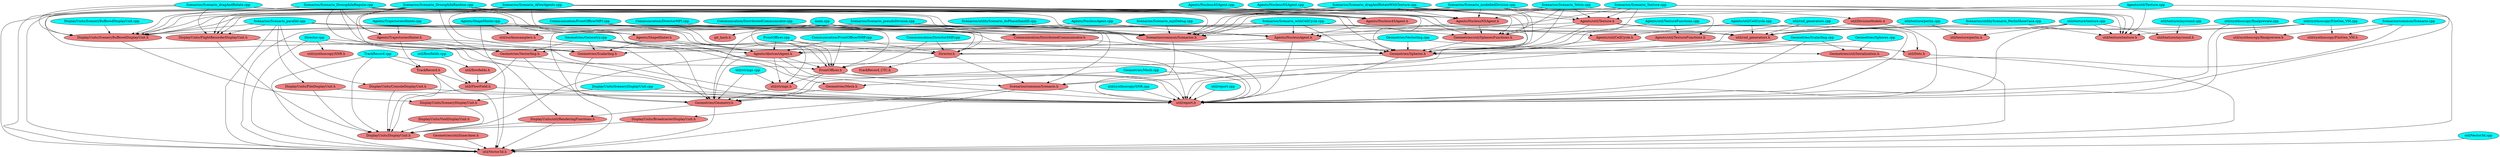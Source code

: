 digraph G {
"Agents/AbstractAgent.h" [label="Agents/AbstractAgent.h", fillcolor=lightcoral, style=filled, shape=oval];
"util/report.h" [label="util/report.h", fillcolor=lightcoral, style=filled, shape=oval];
"DisplayUnits/DisplayUnit.h" [label="DisplayUnits/DisplayUnit.h", fillcolor=lightcoral, style=filled, shape=oval];
"Geometries/Geometry.h" [label="Geometries/Geometry.h", fillcolor=lightcoral, style=filled, shape=oval];
"FrontOfficer.h" [label="FrontOfficer.h", fillcolor=lightcoral, style=filled, shape=oval];
"util/strings.h" [label="util/strings.h", fillcolor=lightcoral, style=filled, shape=oval];
"util/Vector3d.h" [label="util/Vector3d.h", fillcolor=lightcoral, style=filled, shape=oval];
"DisplayUnits/util/RenderingFunctions.h" [label="DisplayUnits/util/RenderingFunctions.h", fillcolor=lightcoral, style=filled, shape=oval];
"Scenarios/common/Scenario.h" [label="Scenarios/common/Scenario.h", fillcolor=lightcoral, style=filled, shape=oval];
"Agents/Nucleus4SAgent.cpp" [label="Agents/Nucleus4SAgent.cpp", fillcolor=cyan, style=filled, shape=oval];
"Agents/Nucleus4SAgent.h" [label="Agents/Nucleus4SAgent.h", fillcolor=lightcoral, style=filled, shape=oval];
"Agents/NucleusAgent.h" [label="Agents/NucleusAgent.h", fillcolor=lightcoral, style=filled, shape=oval];
"Geometries/Spheres.h" [label="Geometries/Spheres.h", fillcolor=lightcoral, style=filled, shape=oval];
"Agents/NucleusAgent.cpp" [label="Agents/NucleusAgent.cpp", fillcolor=cyan, style=filled, shape=oval];
"util/surfacesamplers.h" [label="util/surfacesamplers.h", fillcolor=lightcoral, style=filled, shape=oval];
"Agents/NucleusNSAgent.cpp" [label="Agents/NucleusNSAgent.cpp", fillcolor=cyan, style=filled, shape=oval];
"Agents/NucleusNSAgent.h" [label="Agents/NucleusNSAgent.h", fillcolor=lightcoral, style=filled, shape=oval];
"Geometries/util/SpheresFunctions.h" [label="Geometries/util/SpheresFunctions.h", fillcolor=lightcoral, style=filled, shape=oval];
"Agents/ShapeHinter.cpp" [label="Agents/ShapeHinter.cpp", fillcolor=cyan, style=filled, shape=oval];
"Agents/ShapeHinter.h" [label="Agents/ShapeHinter.h", fillcolor=lightcoral, style=filled, shape=oval];
"Geometries/ScalarImg.h" [label="Geometries/ScalarImg.h", fillcolor=lightcoral, style=filled, shape=oval];
"Agents/TrajectoriesHinter.cpp" [label="Agents/TrajectoriesHinter.cpp", fillcolor=cyan, style=filled, shape=oval];
"Agents/TrajectoriesHinter.h" [label="Agents/TrajectoriesHinter.h", fillcolor=lightcoral, style=filled, shape=oval];
"Geometries/VectorImg.h" [label="Geometries/VectorImg.h", fillcolor=lightcoral, style=filled, shape=oval];
"TrackRecord.h" [label="TrackRecord.h", fillcolor=lightcoral, style=filled, shape=oval];
"util/FlowField.h" [label="util/FlowField.h", fillcolor=lightcoral, style=filled, shape=oval];
"Agents/util/CellCycle.cpp" [label="Agents/util/CellCycle.cpp", fillcolor=cyan, style=filled, shape=oval];
"util/rnd_generators.h" [label="util/rnd_generators.h", fillcolor=lightcoral, style=filled, shape=oval];
"Agents/util/CellCycle.h" [label="Agents/util/CellCycle.h", fillcolor=lightcoral, style=filled, shape=oval];
"Agents/util/Texture.cpp" [label="Agents/util/Texture.cpp", fillcolor=cyan, style=filled, shape=oval];
"util/texture/texture.h" [label="util/texture/texture.h", fillcolor=lightcoral, style=filled, shape=oval];
"Agents/util/Texture.h" [label="Agents/util/Texture.h", fillcolor=lightcoral, style=filled, shape=oval];
"util/Dots.h" [label="util/Dots.h", fillcolor=lightcoral, style=filled, shape=oval];
"Agents/util/TextureFunctions.cpp" [label="Agents/util/TextureFunctions.cpp", fillcolor=cyan, style=filled, shape=oval];
"Agents/util/TextureFunctions.h" [label="Agents/util/TextureFunctions.h", fillcolor=lightcoral, style=filled, shape=oval];
"Communication/DirectorMPI.cpp" [label="Communication/DirectorMPI.cpp", fillcolor=cyan, style=filled, shape=oval];
"Communication/DistributedCommunicator.h" [label="Communication/DistributedCommunicator.h", fillcolor=lightcoral, style=filled, shape=oval];
"Director.h" [label="Director.h", fillcolor=lightcoral, style=filled, shape=oval];
"TrackRecord_CTC.h" [label="TrackRecord_CTC.h", fillcolor=lightcoral, style=filled, shape=oval];
"Communication/DirectorSMP.cpp" [label="Communication/DirectorSMP.cpp", fillcolor=cyan, style=filled, shape=oval];
"Communication/DistributedCommunicator.cpp" [label="Communication/DistributedCommunicator.cpp", fillcolor=cyan, style=filled, shape=oval];
"Communication/FrontOfficerMPI.cpp" [label="Communication/FrontOfficerMPI.cpp", fillcolor=cyan, style=filled, shape=oval];
"Communication/FrontOfficerSMP.cpp" [label="Communication/FrontOfficerSMP.cpp", fillcolor=cyan, style=filled, shape=oval];
"Director.cpp" [label="Director.cpp", fillcolor=cyan, style=filled, shape=oval];
"util/synthoscopy/SNR.h" [label="util/synthoscopy/SNR.h", fillcolor=lightcoral, style=filled, shape=oval];
"DisplayUnits/BroadcasterDisplayUnit.h" [label="DisplayUnits/BroadcasterDisplayUnit.h", fillcolor=lightcoral, style=filled, shape=oval];
"DisplayUnits/ConsoleDisplayUnit.h" [label="DisplayUnits/ConsoleDisplayUnit.h", fillcolor=lightcoral, style=filled, shape=oval];
"DisplayUnits/FileDisplayUnit.h" [label="DisplayUnits/FileDisplayUnit.h", fillcolor=lightcoral, style=filled, shape=oval];
"DisplayUnits/FlightRecorderDisplayUnit.h" [label="DisplayUnits/FlightRecorderDisplayUnit.h", fillcolor=lightcoral, style=filled, shape=oval];
"DisplayUnits/SceneryBufferedDisplayUnit.cpp" [label="DisplayUnits/SceneryBufferedDisplayUnit.cpp", fillcolor=cyan, style=filled, shape=oval];
"DisplayUnits/SceneryBufferedDisplayUnit.h" [label="DisplayUnits/SceneryBufferedDisplayUnit.h", fillcolor=lightcoral, style=filled, shape=oval];
"DisplayUnits/SceneryDisplayUnit.h" [label="DisplayUnits/SceneryDisplayUnit.h", fillcolor=lightcoral, style=filled, shape=oval];
"DisplayUnits/SceneryDisplayUnit.cpp" [label="DisplayUnits/SceneryDisplayUnit.cpp", fillcolor=cyan, style=filled, shape=oval];
"DisplayUnits/VoidDisplayUnit.h" [label="DisplayUnits/VoidDisplayUnit.h", fillcolor=lightcoral, style=filled, shape=oval];
"FrontOfficer.cpp" [label="FrontOfficer.cpp", fillcolor=cyan, style=filled, shape=oval];
"Geometries/Geometry.cpp" [label="Geometries/Geometry.cpp", fillcolor=cyan, style=filled, shape=oval];
"Geometries/Mesh.h" [label="Geometries/Mesh.h", fillcolor=lightcoral, style=filled, shape=oval];
"Geometries/Mesh.cpp" [label="Geometries/Mesh.cpp", fillcolor=cyan, style=filled, shape=oval];
"Geometries/ScalarImg.cpp" [label="Geometries/ScalarImg.cpp", fillcolor=cyan, style=filled, shape=oval];
"Geometries/util/Serialization.h" [label="Geometries/util/Serialization.h", fillcolor=lightcoral, style=filled, shape=oval];
"Geometries/Spheres.cpp" [label="Geometries/Spheres.cpp", fillcolor=cyan, style=filled, shape=oval];
"Geometries/util/InnerAxes.h" [label="Geometries/util/InnerAxes.h", fillcolor=lightcoral, style=filled, shape=oval];
"Geometries/VectorImg.cpp" [label="Geometries/VectorImg.cpp", fillcolor=cyan, style=filled, shape=oval];
"main.cpp" [label="main.cpp", fillcolor=cyan, style=filled, shape=oval];
"git_hash.h" [label="git_hash.h", fillcolor=lightcoral, style=filled, shape=oval];
"Scenarios/common/Scenarios.h" [label="Scenarios/common/Scenarios.h", fillcolor=lightcoral, style=filled, shape=oval];
"Scenarios/common/Scenario.cpp" [label="Scenarios/common/Scenario.cpp", fillcolor=cyan, style=filled, shape=oval];
"util/synthoscopy/finalpreview.h" [label="util/synthoscopy/finalpreview.h", fillcolor=lightcoral, style=filled, shape=oval];
"util/synthoscopy/FiloGen_VM.h" [label="util/synthoscopy/FiloGen_VM.h", fillcolor=lightcoral, style=filled, shape=oval];
"Scenarios/Scenario_AFewAgents.cpp" [label="Scenarios/Scenario_AFewAgents.cpp", fillcolor=cyan, style=filled, shape=oval];
"Scenarios/Scenario_dragAndRotate.cpp" [label="Scenarios/Scenario_dragAndRotate.cpp", fillcolor=cyan, style=filled, shape=oval];
"Scenarios/Scenario_dragAndRotateWithTexture.cpp" [label="Scenarios/Scenario_dragAndRotateWithTexture.cpp", fillcolor=cyan, style=filled, shape=oval];
"Scenarios/Scenario_DrosophilaRandom.cpp" [label="Scenarios/Scenario_DrosophilaRandom.cpp", fillcolor=cyan, style=filled, shape=oval];
"Scenarios/Scenario_DrosophilaRegular.cpp" [label="Scenarios/Scenario_DrosophilaRegular.cpp", fillcolor=cyan, style=filled, shape=oval];
"Scenarios/Scenario_modelledDivision.cpp" [label="Scenarios/Scenario_modelledDivision.cpp", fillcolor=cyan, style=filled, shape=oval];
"util/DivisionModels.h" [label="util/DivisionModels.h", fillcolor=lightcoral, style=filled, shape=oval];
"Scenarios/Scenario_mpiDebug.cpp" [label="Scenarios/Scenario_mpiDebug.cpp", fillcolor=cyan, style=filled, shape=oval];
"Scenarios/Scenario_parallel.cpp" [label="Scenarios/Scenario_parallel.cpp", fillcolor=cyan, style=filled, shape=oval];
"Scenarios/Scenario_pseudoDivision.cpp" [label="Scenarios/Scenario_pseudoDivision.cpp", fillcolor=cyan, style=filled, shape=oval];
"Scenarios/Scenario_Tetris.cpp" [label="Scenarios/Scenario_Tetris.cpp", fillcolor=cyan, style=filled, shape=oval];
"Scenarios/Scenario_Texture.cpp" [label="Scenarios/Scenario_Texture.cpp", fillcolor=cyan, style=filled, shape=oval];
"Scenarios/Scenario_withCellCycle.cpp" [label="Scenarios/Scenario_withCellCycle.cpp", fillcolor=cyan, style=filled, shape=oval];
"Scenarios/utilityScenario_doPhaseIIandIII.cpp" [label="Scenarios/utilityScenario_doPhaseIIandIII.cpp", fillcolor=cyan, style=filled, shape=oval];
"Scenarios/utilityScenario_PerlinShowCase.cpp" [label="Scenarios/utilityScenario_PerlinShowCase.cpp", fillcolor=cyan, style=filled, shape=oval];
"TrackRecord.cpp" [label="TrackRecord.cpp", fillcolor=cyan, style=filled, shape=oval];
"util/flowfields.cpp" [label="util/flowfields.cpp", fillcolor=cyan, style=filled, shape=oval];
"util/flowfields.h" [label="util/flowfields.h", fillcolor=lightcoral, style=filled, shape=oval];
"util/report.cpp" [label="util/report.cpp", fillcolor=cyan, style=filled, shape=oval];
"util/rnd_generators.cpp" [label="util/rnd_generators.cpp", fillcolor=cyan, style=filled, shape=oval];
"util/strings.cpp" [label="util/strings.cpp", fillcolor=cyan, style=filled, shape=oval];
"util/synthoscopy/FiloGen_VM.cpp" [label="util/synthoscopy/FiloGen_VM.cpp", fillcolor=cyan, style=filled, shape=oval];
"util/synthoscopy/finalpreview.cpp" [label="util/synthoscopy/finalpreview.cpp", fillcolor=cyan, style=filled, shape=oval];
"util/synthoscopy/SNR.cpp" [label="util/synthoscopy/SNR.cpp", fillcolor=cyan, style=filled, shape=oval];
"util/texture/myround.cpp" [label="util/texture/myround.cpp", fillcolor=cyan, style=filled, shape=oval];
"util/texture/myround.h" [label="util/texture/myround.h", fillcolor=lightcoral, style=filled, shape=oval];
"util/texture/perlin.cpp" [label="util/texture/perlin.cpp", fillcolor=cyan, style=filled, shape=oval];
"util/texture/perlin.h" [label="util/texture/perlin.h", fillcolor=lightcoral, style=filled, shape=oval];
"util/texture/texture.cpp" [label="util/texture/texture.cpp", fillcolor=cyan, style=filled, shape=oval];
"util/Vector3d.cpp" [label="util/Vector3d.cpp", fillcolor=cyan, style=filled, shape=oval];
"Agents/AbstractAgent.h" -> "util/strings.h";
"Agents/AbstractAgent.h" -> "util/report.h";
"Agents/AbstractAgent.h" -> "Geometries/Geometry.h";
"Agents/AbstractAgent.h" -> "FrontOfficer.h";
"Agents/AbstractAgent.h" -> "DisplayUnits/DisplayUnit.h";
"DisplayUnits/DisplayUnit.h" -> "util/Vector3d.h";
"Geometries/Geometry.h" -> "util/Vector3d.h";
"Geometries/Geometry.h" -> "DisplayUnits/util/RenderingFunctions.h";
"FrontOfficer.h" -> "util/strings.h";
"FrontOfficer.h" -> "Geometries/Geometry.h";
"FrontOfficer.h" -> "Scenarios/common/Scenario.h";
"FrontOfficer.h" -> "util/report.h";
"util/strings.h" -> "Geometries/Geometry.h";
"util/strings.h" -> "util/report.h";
"DisplayUnits/util/RenderingFunctions.h" -> "DisplayUnits/DisplayUnit.h";
"DisplayUnits/util/RenderingFunctions.h" -> "util/Vector3d.h";
"Scenarios/common/Scenario.h" -> "DisplayUnits/BroadcasterDisplayUnit.h";
"Scenarios/common/Scenario.h" -> "util/report.h";
"Scenarios/common/Scenario.h" -> "util/Vector3d.h";
"Agents/Nucleus4SAgent.cpp" -> "Agents/Nucleus4SAgent.h";
"Agents/Nucleus4SAgent.h" -> "Agents/NucleusAgent.h";
"Agents/NucleusAgent.h" -> "Geometries/Spheres.h";
"Agents/NucleusAgent.h" -> "Agents/AbstractAgent.h";
"Agents/NucleusAgent.h" -> "util/report.h";
"Geometries/Spheres.h" -> "Geometries/Geometry.h";
"Geometries/Spheres.h" -> "util/report.h";
"Agents/NucleusAgent.cpp" -> "Agents/NucleusAgent.h";
"Agents/NucleusAgent.cpp" -> "util/surfacesamplers.h";
"util/surfacesamplers.h" -> "Geometries/Geometry.h";
"Agents/NucleusNSAgent.cpp" -> "Agents/NucleusNSAgent.h";
"Agents/NucleusNSAgent.h" -> "Agents/NucleusAgent.h";
"Agents/NucleusNSAgent.h" -> "Geometries/util/SpheresFunctions.h";
"Geometries/util/SpheresFunctions.h" -> "Geometries/Spheres.h";
"Agents/ShapeHinter.cpp" -> "Agents/ShapeHinter.h";
"Agents/ShapeHinter.cpp" -> "util/surfacesamplers.h";
"Agents/ShapeHinter.cpp" -> "util/report.h";
"Agents/ShapeHinter.cpp" -> "DisplayUnits/util/RenderingFunctions.h";
"Agents/ShapeHinter.h" -> "Agents/AbstractAgent.h";
"Agents/ShapeHinter.h" -> "util/report.h";
"Agents/ShapeHinter.h" -> "Geometries/ScalarImg.h";
"Geometries/ScalarImg.h" -> "Geometries/Geometry.h";
"Agents/TrajectoriesHinter.cpp" -> "Agents/TrajectoriesHinter.h";
"Agents/TrajectoriesHinter.h" -> "Geometries/VectorImg.h";
"Agents/TrajectoriesHinter.h" -> "Agents/AbstractAgent.h";
"Agents/TrajectoriesHinter.h" -> "util/report.h";
"Agents/TrajectoriesHinter.h" -> "TrackRecord.h";
"Geometries/VectorImg.h" -> "util/FlowField.h";
"Geometries/VectorImg.h" -> "Geometries/Geometry.h";
"Geometries/VectorImg.h" -> "util/report.h";
"TrackRecord.h" -> "util/FlowField.h";
"TrackRecord.h" -> "util/Vector3d.h";
"TrackRecord.h" -> "DisplayUnits/DisplayUnit.h";
"util/FlowField.h" -> "util/report.h";
"util/FlowField.h" -> "DisplayUnits/DisplayUnit.h";
"Agents/util/CellCycle.cpp" -> "util/rnd_generators.h";
"Agents/util/CellCycle.cpp" -> "Agents/util/CellCycle.h";
"Agents/util/CellCycle.h" -> "util/report.h";
"Agents/util/Texture.cpp" -> "util/texture/texture.h";
"Agents/util/Texture.cpp" -> "util/report.h";
"Agents/util/Texture.cpp" -> "Agents/util/Texture.h";
"Agents/util/Texture.h" -> "util/report.h";
"Agents/util/Texture.h" -> "util/rnd_generators.h";
"Agents/util/Texture.h" -> "Geometries/Geometry.h";
"Agents/util/Texture.h" -> "Geometries/Spheres.h";
"Agents/util/Texture.h" -> "util/Dots.h";
"Agents/util/Texture.h" -> "Geometries/util/SpheresFunctions.h";
"util/Dots.h" -> "util/Vector3d.h";
"Agents/util/TextureFunctions.cpp" -> "Geometries/Spheres.h";
"Agents/util/TextureFunctions.cpp" -> "Agents/util/TextureFunctions.h";
"Agents/util/TextureFunctions.h" -> "Geometries/Spheres.h";
"Agents/util/TextureFunctions.h" -> "util/Dots.h";
"Communication/DirectorMPI.cpp" -> "Communication/DistributedCommunicator.h";
"Communication/DirectorMPI.cpp" -> "Director.h";
"Communication/DirectorMPI.cpp" -> "FrontOfficer.h";
"Communication/DistributedCommunicator.h" -> "Agents/AbstractAgent.h";
"Communication/DistributedCommunicator.h" -> "util/report.h";
"Director.h" -> "Scenarios/common/Scenario.h";
"Director.h" -> "TrackRecord_CTC.h";
"Director.h" -> "util/report.h";
"Communication/DirectorSMP.cpp" -> "Director.h";
"Communication/DirectorSMP.cpp" -> "FrontOfficer.h";
"Communication/DistributedCommunicator.cpp" -> "Communication/DistributedCommunicator.h";
"Communication/FrontOfficerMPI.cpp" -> "util/strings.h";
"Communication/FrontOfficerMPI.cpp" -> "Communication/DistributedCommunicator.h";
"Communication/FrontOfficerMPI.cpp" -> "Director.h";
"Communication/FrontOfficerMPI.cpp" -> "FrontOfficer.h";
"Communication/FrontOfficerMPI.cpp" -> "Agents/AbstractAgent.h";
"Communication/FrontOfficerSMP.cpp" -> "Director.h";
"Communication/FrontOfficerSMP.cpp" -> "Agents/AbstractAgent.h";
"Communication/FrontOfficerSMP.cpp" -> "FrontOfficer.h";
"Director.cpp" -> "Director.h";
"Director.cpp" -> "util/synthoscopy/SNR.h";
"Director.cpp" -> "FrontOfficer.h";
"Director.cpp" -> "util/Vector3d.h";
"DisplayUnits/BroadcasterDisplayUnit.h" -> "DisplayUnits/DisplayUnit.h";
"DisplayUnits/ConsoleDisplayUnit.h" -> "util/report.h";
"DisplayUnits/ConsoleDisplayUnit.h" -> "DisplayUnits/DisplayUnit.h";
"DisplayUnits/FileDisplayUnit.h" -> "util/report.h";
"DisplayUnits/FileDisplayUnit.h" -> "DisplayUnits/DisplayUnit.h";
"DisplayUnits/FlightRecorderDisplayUnit.h" -> "util/report.h";
"DisplayUnits/FlightRecorderDisplayUnit.h" -> "DisplayUnits/DisplayUnit.h";
"DisplayUnits/SceneryBufferedDisplayUnit.cpp" -> "DisplayUnits/SceneryBufferedDisplayUnit.h";
"DisplayUnits/SceneryBufferedDisplayUnit.h" -> "DisplayUnits/SceneryDisplayUnit.h";
"DisplayUnits/SceneryDisplayUnit.h" -> "DisplayUnits/DisplayUnit.h";
"DisplayUnits/SceneryDisplayUnit.cpp" -> "DisplayUnits/SceneryDisplayUnit.h";
"DisplayUnits/SceneryDisplayUnit.cpp" -> "util/report.h";
"DisplayUnits/VoidDisplayUnit.h" -> "DisplayUnits/DisplayUnit.h";
"FrontOfficer.cpp" -> "Director.h";
"FrontOfficer.cpp" -> "Agents/AbstractAgent.h";
"FrontOfficer.cpp" -> "FrontOfficer.h";
"Geometries/Geometry.cpp" -> "Geometries/ScalarImg.h";
"Geometries/Geometry.cpp" -> "util/report.h";
"Geometries/Geometry.cpp" -> "Geometries/VectorImg.h";
"Geometries/Geometry.cpp" -> "Geometries/Mesh.h";
"Geometries/Geometry.cpp" -> "Geometries/Geometry.h";
"Geometries/Geometry.cpp" -> "Geometries/Spheres.h";
"Geometries/Mesh.h" -> "Geometries/Geometry.h";
"Geometries/Mesh.cpp" -> "util/report.h";
"Geometries/Mesh.cpp" -> "Geometries/Mesh.h";
"Geometries/ScalarImg.cpp" -> "Geometries/Spheres.h";
"Geometries/ScalarImg.cpp" -> "Geometries/ScalarImg.h";
"Geometries/ScalarImg.cpp" -> "util/report.h";
"Geometries/ScalarImg.cpp" -> "Geometries/util/Serialization.h";
"Geometries/util/Serialization.h" -> "util/Vector3d.h";
"Geometries/Spheres.cpp" -> "Geometries/Spheres.h";
"Geometries/Spheres.cpp" -> "Geometries/util/Serialization.h";
"Geometries/util/InnerAxes.h" -> "util/Vector3d.h";
"Geometries/VectorImg.cpp" -> "Geometries/Spheres.h";
"Geometries/VectorImg.cpp" -> "Geometries/util/Serialization.h";
"Geometries/VectorImg.cpp" -> "Geometries/VectorImg.h";
"main.cpp" -> "Communication/DistributedCommunicator.h";
"main.cpp" -> "git_hash.h";
"main.cpp" -> "Scenarios/common/Scenarios.h";
"main.cpp" -> "Director.h";
"main.cpp" -> "FrontOfficer.h";
"main.cpp" -> "Scenarios/common/Scenario.h";
"Scenarios/common/Scenarios.h" -> "Scenarios/common/Scenario.h";
"Scenarios/common/Scenario.cpp" -> "util/synthoscopy/finalpreview.h";
"Scenarios/common/Scenario.cpp" -> "util/synthoscopy/FiloGen_VM.h";
"Scenarios/common/Scenario.cpp" -> "Scenarios/common/Scenario.h";
"Scenarios/Scenario_AFewAgents.cpp" -> "Geometries/ScalarImg.h";
"Scenarios/Scenario_AFewAgents.cpp" -> "Agents/ShapeHinter.h";
"Scenarios/Scenario_AFewAgents.cpp" -> "Scenarios/common/Scenarios.h";
"Scenarios/Scenario_AFewAgents.cpp" -> "DisplayUnits/SceneryBufferedDisplayUnit.h";
"Scenarios/Scenario_AFewAgents.cpp" -> "util/Vector3d.h";
"Scenarios/Scenario_AFewAgents.cpp" -> "Geometries/Spheres.h";
"Scenarios/Scenario_AFewAgents.cpp" -> "Agents/Nucleus4SAgent.h";
"Scenarios/Scenario_dragAndRotate.cpp" -> "DisplayUnits/FlightRecorderDisplayUnit.h";
"Scenarios/Scenario_dragAndRotate.cpp" -> "Scenarios/common/Scenarios.h";
"Scenarios/Scenario_dragAndRotate.cpp" -> "DisplayUnits/SceneryBufferedDisplayUnit.h";
"Scenarios/Scenario_dragAndRotate.cpp" -> "util/Vector3d.h";
"Scenarios/Scenario_dragAndRotate.cpp" -> "Geometries/Spheres.h";
"Scenarios/Scenario_dragAndRotate.cpp" -> "Agents/Nucleus4SAgent.h";
"Scenarios/Scenario_dragAndRotateWithTexture.cpp" -> "Agents/NucleusNSAgent.h";
"Scenarios/Scenario_dragAndRotateWithTexture.cpp" -> "DisplayUnits/FlightRecorderDisplayUnit.h";
"Scenarios/Scenario_dragAndRotateWithTexture.cpp" -> "Scenarios/common/Scenarios.h";
"Scenarios/Scenario_dragAndRotateWithTexture.cpp" -> "DisplayUnits/SceneryBufferedDisplayUnit.h";
"Scenarios/Scenario_dragAndRotateWithTexture.cpp" -> "Agents/util/TextureFunctions.h";
"Scenarios/Scenario_dragAndRotateWithTexture.cpp" -> "Geometries/Spheres.h";
"Scenarios/Scenario_dragAndRotateWithTexture.cpp" -> "Geometries/util/SpheresFunctions.h";
"Scenarios/Scenario_dragAndRotateWithTexture.cpp" -> "Agents/util/Texture.h";
"Scenarios/Scenario_DrosophilaRandom.cpp" -> "Geometries/ScalarImg.h";
"Scenarios/Scenario_DrosophilaRandom.cpp" -> "Agents/ShapeHinter.h";
"Scenarios/Scenario_DrosophilaRandom.cpp" -> "Agents/NucleusNSAgent.h";
"Scenarios/Scenario_DrosophilaRandom.cpp" -> "Geometries/VectorImg.h";
"Scenarios/Scenario_DrosophilaRandom.cpp" -> "DisplayUnits/FlightRecorderDisplayUnit.h";
"Scenarios/Scenario_DrosophilaRandom.cpp" -> "Scenarios/common/Scenarios.h";
"Scenarios/Scenario_DrosophilaRandom.cpp" -> "DisplayUnits/SceneryBufferedDisplayUnit.h";
"Scenarios/Scenario_DrosophilaRandom.cpp" -> "util/Vector3d.h";
"Scenarios/Scenario_DrosophilaRandom.cpp" -> "util/rnd_generators.h";
"Scenarios/Scenario_DrosophilaRandom.cpp" -> "Agents/TrajectoriesHinter.h";
"Scenarios/Scenario_DrosophilaRandom.cpp" -> "Geometries/util/SpheresFunctions.h";
"Scenarios/Scenario_DrosophilaRegular.cpp" -> "Geometries/ScalarImg.h";
"Scenarios/Scenario_DrosophilaRegular.cpp" -> "Agents/ShapeHinter.h";
"Scenarios/Scenario_DrosophilaRegular.cpp" -> "Geometries/VectorImg.h";
"Scenarios/Scenario_DrosophilaRegular.cpp" -> "Scenarios/common/Scenarios.h";
"Scenarios/Scenario_DrosophilaRegular.cpp" -> "DisplayUnits/SceneryBufferedDisplayUnit.h";
"Scenarios/Scenario_DrosophilaRegular.cpp" -> "util/Vector3d.h";
"Scenarios/Scenario_DrosophilaRegular.cpp" -> "Agents/Nucleus4SAgent.h";
"Scenarios/Scenario_DrosophilaRegular.cpp" -> "Agents/TrajectoriesHinter.h";
"Scenarios/Scenario_DrosophilaRegular.cpp" -> "Geometries/util/SpheresFunctions.h";
"Scenarios/Scenario_modelledDivision.cpp" -> "Agents/NucleusNSAgent.h";
"Scenarios/Scenario_modelledDivision.cpp" -> "util/DivisionModels.h";
"Scenarios/Scenario_modelledDivision.cpp" -> "DisplayUnits/FlightRecorderDisplayUnit.h";
"Scenarios/Scenario_modelledDivision.cpp" -> "Scenarios/common/Scenarios.h";
"Scenarios/Scenario_modelledDivision.cpp" -> "DisplayUnits/SceneryBufferedDisplayUnit.h";
"Scenarios/Scenario_modelledDivision.cpp" -> "util/texture/texture.h";
"Scenarios/Scenario_modelledDivision.cpp" -> "Geometries/Spheres.h";
"Scenarios/Scenario_modelledDivision.cpp" -> "Geometries/util/SpheresFunctions.h";
"Scenarios/Scenario_modelledDivision.cpp" -> "Agents/util/Texture.h";
"util/DivisionModels.h" -> "util/rnd_generators.h";
"util/DivisionModels.h" -> "util/report.h";
"Scenarios/Scenario_mpiDebug.cpp" -> "Scenarios/common/Scenarios.h";
"Scenarios/Scenario_parallel.cpp" -> "DisplayUnits/ConsoleDisplayUnit.h";
"Scenarios/Scenario_parallel.cpp" -> "DisplayUnits/FileDisplayUnit.h";
"Scenarios/Scenario_parallel.cpp" -> "DisplayUnits/FlightRecorderDisplayUnit.h";
"Scenarios/Scenario_parallel.cpp" -> "Scenarios/common/Scenarios.h";
"Scenarios/Scenario_parallel.cpp" -> "DisplayUnits/SceneryBufferedDisplayUnit.h";
"Scenarios/Scenario_parallel.cpp" -> "util/Vector3d.h";
"Scenarios/Scenario_parallel.cpp" -> "util/rnd_generators.h";
"Scenarios/Scenario_parallel.cpp" -> "Geometries/Spheres.h";
"Scenarios/Scenario_parallel.cpp" -> "Agents/AbstractAgent.h";
"Scenarios/Scenario_pseudoDivision.cpp" -> "Scenarios/common/Scenarios.h";
"Scenarios/Scenario_pseudoDivision.cpp" -> "DisplayUnits/SceneryBufferedDisplayUnit.h";
"Scenarios/Scenario_pseudoDivision.cpp" -> "util/Vector3d.h";
"Scenarios/Scenario_pseudoDivision.cpp" -> "Geometries/Spheres.h";
"Scenarios/Scenario_pseudoDivision.cpp" -> "Agents/NucleusAgent.h";
"Scenarios/Scenario_Tetris.cpp" -> "Agents/NucleusNSAgent.h";
"Scenarios/Scenario_Tetris.cpp" -> "util/texture/texture.h";
"Scenarios/Scenario_Tetris.cpp" -> "Scenarios/common/Scenarios.h";
"Scenarios/Scenario_Tetris.cpp" -> "DisplayUnits/SceneryBufferedDisplayUnit.h";
"Scenarios/Scenario_Tetris.cpp" -> "Geometries/Spheres.h";
"Scenarios/Scenario_Tetris.cpp" -> "Geometries/util/SpheresFunctions.h";
"Scenarios/Scenario_Tetris.cpp" -> "Agents/util/Texture.h";
"Scenarios/Scenario_Texture.cpp" -> "util/texture/texture.h";
"Scenarios/Scenario_Texture.cpp" -> "Scenarios/common/Scenarios.h";
"Scenarios/Scenario_Texture.cpp" -> "DisplayUnits/SceneryBufferedDisplayUnit.h";
"Scenarios/Scenario_Texture.cpp" -> "util/Vector3d.h";
"Scenarios/Scenario_Texture.cpp" -> "Geometries/Spheres.h";
"Scenarios/Scenario_Texture.cpp" -> "Agents/NucleusAgent.h";
"Scenarios/Scenario_Texture.cpp" -> "Agents/util/Texture.h";
"Scenarios/Scenario_withCellCycle.cpp" -> "Agents/util/CellCycle.h";
"Scenarios/Scenario_withCellCycle.cpp" -> "Scenarios/common/Scenarios.h";
"Scenarios/Scenario_withCellCycle.cpp" -> "DisplayUnits/SceneryBufferedDisplayUnit.h";
"Scenarios/Scenario_withCellCycle.cpp" -> "util/Vector3d.h";
"Scenarios/Scenario_withCellCycle.cpp" -> "Geometries/Spheres.h";
"Scenarios/Scenario_withCellCycle.cpp" -> "Agents/NucleusAgent.h";
"Scenarios/utilityScenario_doPhaseIIandIII.cpp" -> "Scenarios/common/Scenarios.h";
"Scenarios/utilityScenario_PerlinShowCase.cpp" -> "util/texture/texture.h";
"Scenarios/utilityScenario_PerlinShowCase.cpp" -> "Scenarios/common/Scenarios.h";
"TrackRecord.cpp" -> "TrackRecord.h";
"TrackRecord.cpp" -> "util/FlowField.h";
"TrackRecord.cpp" -> "util/Vector3d.h";
"TrackRecord.cpp" -> "DisplayUnits/DisplayUnit.h";
"util/flowfields.cpp" -> "util/flowfields.h";
"util/flowfields.h" -> "util/FlowField.h";
"util/report.cpp" -> "util/report.h";
"util/rnd_generators.cpp" -> "util/rnd_generators.h";
"util/rnd_generators.cpp" -> "util/report.h";
"util/strings.cpp" -> "util/strings.h";
"util/strings.cpp" -> "Geometries/Geometry.h";
"util/synthoscopy/FiloGen_VM.cpp" -> "util/rnd_generators.h";
"util/synthoscopy/FiloGen_VM.cpp" -> "util/synthoscopy/FiloGen_VM.h";
"util/synthoscopy/FiloGen_VM.cpp" -> "util/texture/texture.h";
"util/synthoscopy/FiloGen_VM.cpp" -> "util/report.h";
"util/synthoscopy/finalpreview.cpp" -> "util/rnd_generators.h";
"util/synthoscopy/finalpreview.cpp" -> "util/synthoscopy/finalpreview.h";
"util/synthoscopy/finalpreview.cpp" -> "util/report.h";
"util/synthoscopy/SNR.cpp" -> "util/report.h";
"util/texture/myround.cpp" -> "util/texture/myround.h";
"util/texture/perlin.cpp" -> "util/rnd_generators.h";
"util/texture/perlin.cpp" -> "util/texture/perlin.h";
"util/texture/texture.cpp" -> "util/texture/perlin.h";
"util/texture/texture.cpp" -> "util/report.h";
"util/texture/texture.cpp" -> "util/texture/myround.h";
"util/texture/texture.cpp" -> "util/texture/texture.h";
"util/texture/texture.cpp" -> "util/rnd_generators.h";
"util/Vector3d.cpp" -> "util/Vector3d.h";
}
